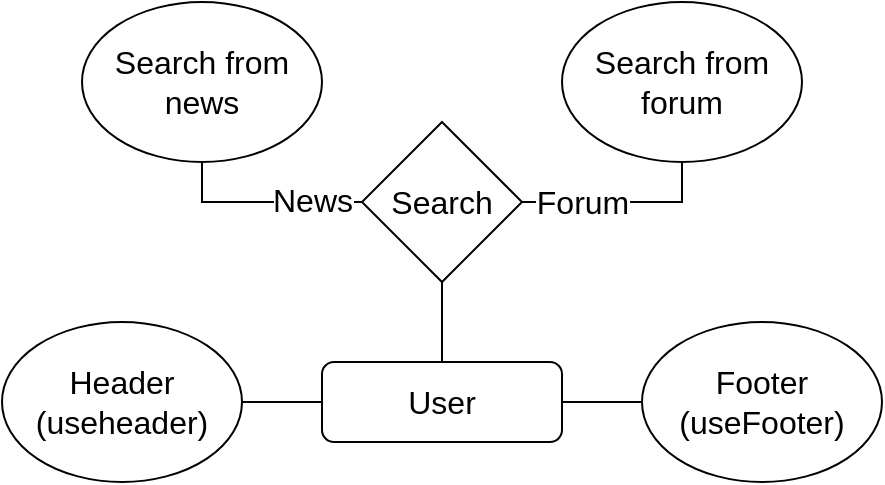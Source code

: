 <mxfile version="20.7.4" type="github">
  <diagram id="69JhelCXuJsGQyP5dKJC" name="Страница 1">
    <mxGraphModel dx="1393" dy="789" grid="1" gridSize="10" guides="1" tooltips="1" connect="1" arrows="1" fold="1" page="1" pageScale="1" pageWidth="827" pageHeight="1169" math="0" shadow="0">
      <root>
        <mxCell id="0" />
        <mxCell id="1" parent="0" />
        <mxCell id="G1GPfisQEv3ziWTcs2J9-1" value="&lt;font style=&quot;font-size: 16px;&quot;&gt;User&lt;/font&gt;" style="rounded=1;whiteSpace=wrap;html=1;" vertex="1" parent="1">
          <mxGeometry x="360" y="320" width="120" height="40" as="geometry" />
        </mxCell>
        <mxCell id="G1GPfisQEv3ziWTcs2J9-2" value="" style="endArrow=none;html=1;rounded=0;fontSize=16;exitX=0.5;exitY=0;exitDx=0;exitDy=0;" edge="1" parent="1" source="G1GPfisQEv3ziWTcs2J9-1" target="G1GPfisQEv3ziWTcs2J9-3">
          <mxGeometry width="50" height="50" relative="1" as="geometry">
            <mxPoint x="390" y="230" as="sourcePoint" />
            <mxPoint x="440" y="180" as="targetPoint" />
          </mxGeometry>
        </mxCell>
        <mxCell id="G1GPfisQEv3ziWTcs2J9-3" value="Search" style="rhombus;whiteSpace=wrap;html=1;fontSize=16;" vertex="1" parent="1">
          <mxGeometry x="380" y="200" width="80" height="80" as="geometry" />
        </mxCell>
        <mxCell id="G1GPfisQEv3ziWTcs2J9-4" value="Search from news" style="ellipse;whiteSpace=wrap;html=1;fontSize=16;" vertex="1" parent="1">
          <mxGeometry x="240" y="140" width="120" height="80" as="geometry" />
        </mxCell>
        <mxCell id="G1GPfisQEv3ziWTcs2J9-5" value="Search from forum" style="ellipse;whiteSpace=wrap;html=1;fontSize=16;" vertex="1" parent="1">
          <mxGeometry x="480" y="140" width="120" height="80" as="geometry" />
        </mxCell>
        <mxCell id="G1GPfisQEv3ziWTcs2J9-6" value="" style="endArrow=none;html=1;rounded=0;fontSize=16;exitX=0;exitY=0.5;exitDx=0;exitDy=0;entryX=0.5;entryY=1;entryDx=0;entryDy=0;" edge="1" parent="1" source="G1GPfisQEv3ziWTcs2J9-3" target="G1GPfisQEv3ziWTcs2J9-4">
          <mxGeometry width="50" height="50" relative="1" as="geometry">
            <mxPoint x="390" y="230" as="sourcePoint" />
            <mxPoint x="440" y="180" as="targetPoint" />
            <Array as="points">
              <mxPoint x="300" y="240" />
            </Array>
          </mxGeometry>
        </mxCell>
        <mxCell id="G1GPfisQEv3ziWTcs2J9-9" value="News" style="edgeLabel;html=1;align=center;verticalAlign=middle;resizable=0;points=[];fontSize=16;" vertex="1" connectable="0" parent="G1GPfisQEv3ziWTcs2J9-6">
          <mxGeometry x="-0.5" y="-1" relative="1" as="geometry">
            <mxPoint as="offset" />
          </mxGeometry>
        </mxCell>
        <mxCell id="G1GPfisQEv3ziWTcs2J9-7" value="" style="endArrow=none;html=1;rounded=0;fontSize=16;exitX=1;exitY=0.5;exitDx=0;exitDy=0;entryX=0.5;entryY=1;entryDx=0;entryDy=0;" edge="1" parent="1" source="G1GPfisQEv3ziWTcs2J9-3" target="G1GPfisQEv3ziWTcs2J9-5">
          <mxGeometry width="50" height="50" relative="1" as="geometry">
            <mxPoint x="390" y="230" as="sourcePoint" />
            <mxPoint x="440" y="180" as="targetPoint" />
            <Array as="points">
              <mxPoint x="540" y="240" />
            </Array>
          </mxGeometry>
        </mxCell>
        <mxCell id="G1GPfisQEv3ziWTcs2J9-8" value="Forum" style="edgeLabel;html=1;align=center;verticalAlign=middle;resizable=0;points=[];fontSize=16;" vertex="1" connectable="0" parent="G1GPfisQEv3ziWTcs2J9-7">
          <mxGeometry x="-0.58" y="2" relative="1" as="geometry">
            <mxPoint x="9" y="2" as="offset" />
          </mxGeometry>
        </mxCell>
        <mxCell id="G1GPfisQEv3ziWTcs2J9-10" value="Header&lt;br&gt;(useheader)" style="ellipse;whiteSpace=wrap;html=1;fontSize=16;" vertex="1" parent="1">
          <mxGeometry x="200" y="300" width="120" height="80" as="geometry" />
        </mxCell>
        <mxCell id="G1GPfisQEv3ziWTcs2J9-11" value="Footer&lt;br&gt;(useFooter)" style="ellipse;whiteSpace=wrap;html=1;fontSize=16;" vertex="1" parent="1">
          <mxGeometry x="520" y="300" width="120" height="80" as="geometry" />
        </mxCell>
        <mxCell id="G1GPfisQEv3ziWTcs2J9-12" value="" style="endArrow=none;html=1;rounded=0;fontSize=16;exitX=1;exitY=0.5;exitDx=0;exitDy=0;entryX=0;entryY=0.5;entryDx=0;entryDy=0;" edge="1" parent="1" source="G1GPfisQEv3ziWTcs2J9-10" target="G1GPfisQEv3ziWTcs2J9-1">
          <mxGeometry width="50" height="50" relative="1" as="geometry">
            <mxPoint x="390" y="210" as="sourcePoint" />
            <mxPoint x="440" y="160" as="targetPoint" />
          </mxGeometry>
        </mxCell>
        <mxCell id="G1GPfisQEv3ziWTcs2J9-13" value="" style="endArrow=none;html=1;rounded=0;fontSize=16;exitX=1;exitY=0.5;exitDx=0;exitDy=0;entryX=0;entryY=0.5;entryDx=0;entryDy=0;" edge="1" parent="1" source="G1GPfisQEv3ziWTcs2J9-1" target="G1GPfisQEv3ziWTcs2J9-11">
          <mxGeometry width="50" height="50" relative="1" as="geometry">
            <mxPoint x="390" y="210" as="sourcePoint" />
            <mxPoint x="440" y="160" as="targetPoint" />
          </mxGeometry>
        </mxCell>
      </root>
    </mxGraphModel>
  </diagram>
</mxfile>
